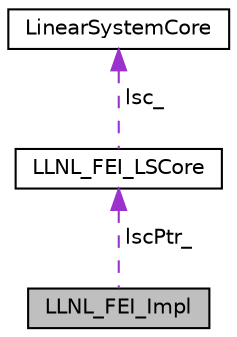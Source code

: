 digraph "LLNL_FEI_Impl"
{
 // LATEX_PDF_SIZE
  edge [fontname="Helvetica",fontsize="10",labelfontname="Helvetica",labelfontsize="10"];
  node [fontname="Helvetica",fontsize="10",shape=record];
  Node1 [label="LLNL_FEI_Impl",height=0.2,width=0.4,color="black", fillcolor="grey75", style="filled", fontcolor="black",tooltip=" "];
  Node2 -> Node1 [dir="back",color="darkorchid3",fontsize="10",style="dashed",label=" lscPtr_" ,fontname="Helvetica"];
  Node2 [label="LLNL_FEI_LSCore",height=0.2,width=0.4,color="black", fillcolor="white", style="filled",URL="$class_l_l_n_l___f_e_i___l_s_core.html",tooltip=" "];
  Node3 -> Node2 [dir="back",color="darkorchid3",fontsize="10",style="dashed",label=" lsc_" ,fontname="Helvetica"];
  Node3 [label="LinearSystemCore",height=0.2,width=0.4,color="black", fillcolor="white", style="filled",URL="$class_linear_system_core.html",tooltip=" "];
}
